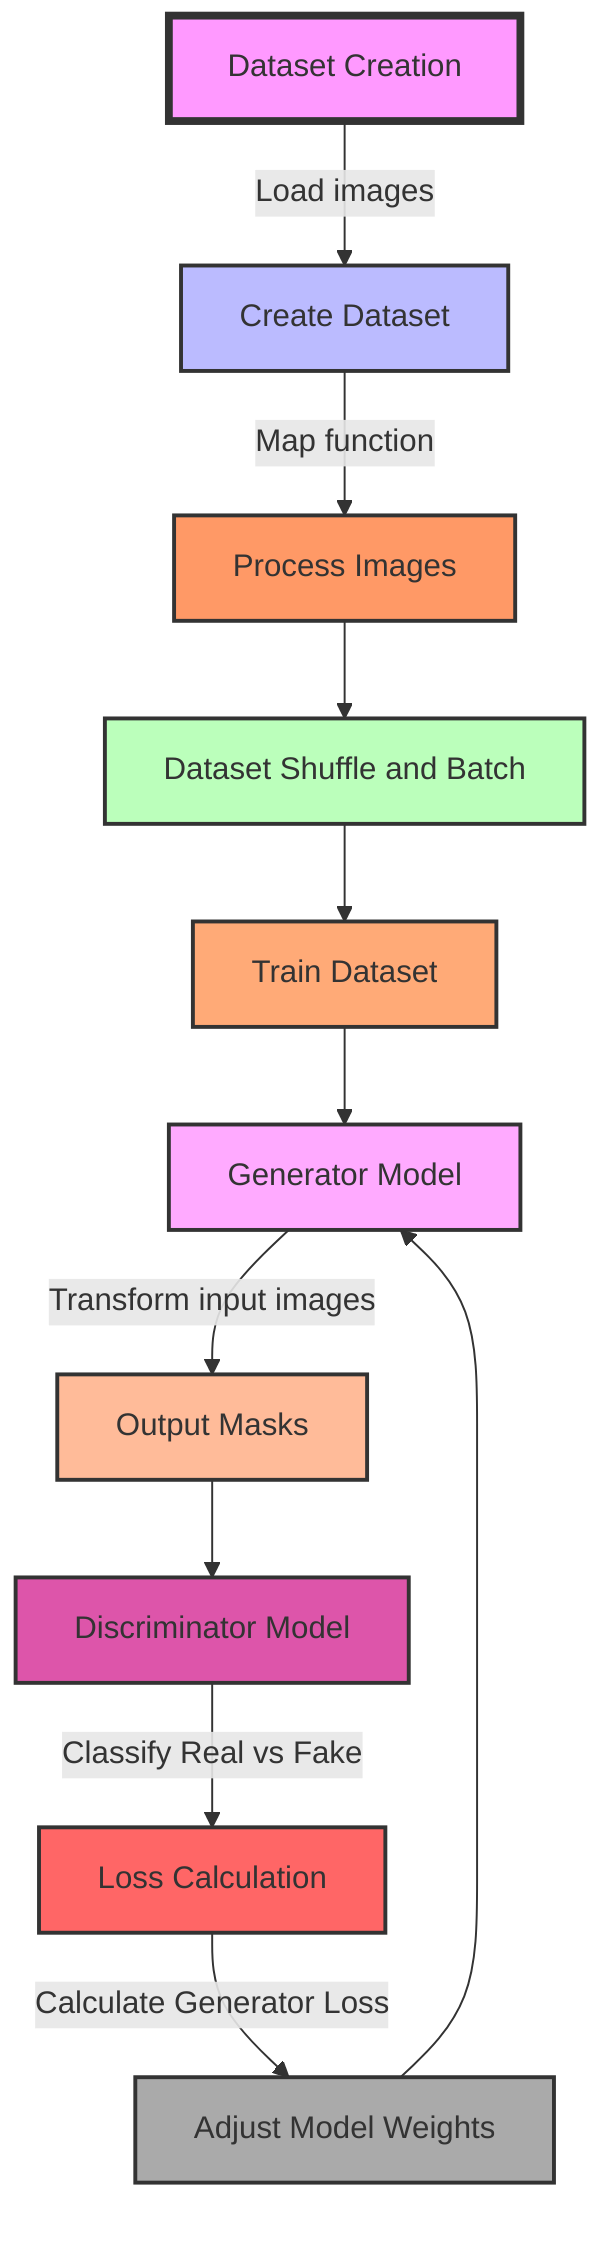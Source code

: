 flowchart TD
    A["Dataset Creation"] -->|Load images| B["Create Dataset"]
    %% A: Dataset Creation - Load images from paths specified in 'imgs_path'.
    B -->|Map function| C["Process Images"]
    %% B: Create Dataset from 'imgs_path' for training images.
    C --> D["Dataset Shuffle and Batch"]
    %% C: Process Images - Apply image processing and augmentation.
    D --> E["Train Dataset"]
    %% D: Shuffle and batch the processed images into 'train_dataset'.
    E --> F["Generator Model"]
    %% E: Train Dataset is used for model training.
    F --> |Transform input images| G["Output Masks"]
    %% F: Generator Model transforms input images into output masks.
    G --> H["Discriminator Model"]
    %% G: Output Masks generated by the model.
    H --> |Classify Real vs Fake| I["Loss Calculation"]
    %% H: Discriminator Model differentiates between real and generated images.
    I --> |Calculate Generator Loss| J["Adjust Model Weights"]
    %% I: Utilize loss information to adjust model weights.
    J --> F
    %% J: Feedback loop to adjust model weights, improve model.
    style A fill:#f9f,stroke:#333,stroke-width:4px;
    style B fill:#bbf,stroke:#333,stroke-width:2px;
    style C fill:#f96,stroke:#333,stroke-width:2px;
    style D fill:#bfb,stroke:#333,stroke-width:2px;
    style E fill:#fa7,stroke:#333,stroke-width:2px;
    style F fill:#faf,stroke:#333,stroke-width:2px;
    style G fill:#fb9,stroke:#333,stroke-width:2px;
    style H fill:#d5a,stroke:#333,stroke-width:2px;
    style I fill:#f66,stroke:#333,stroke-width:2px;
    style J fill:#aaa,stroke:#333,stroke-width:2px;